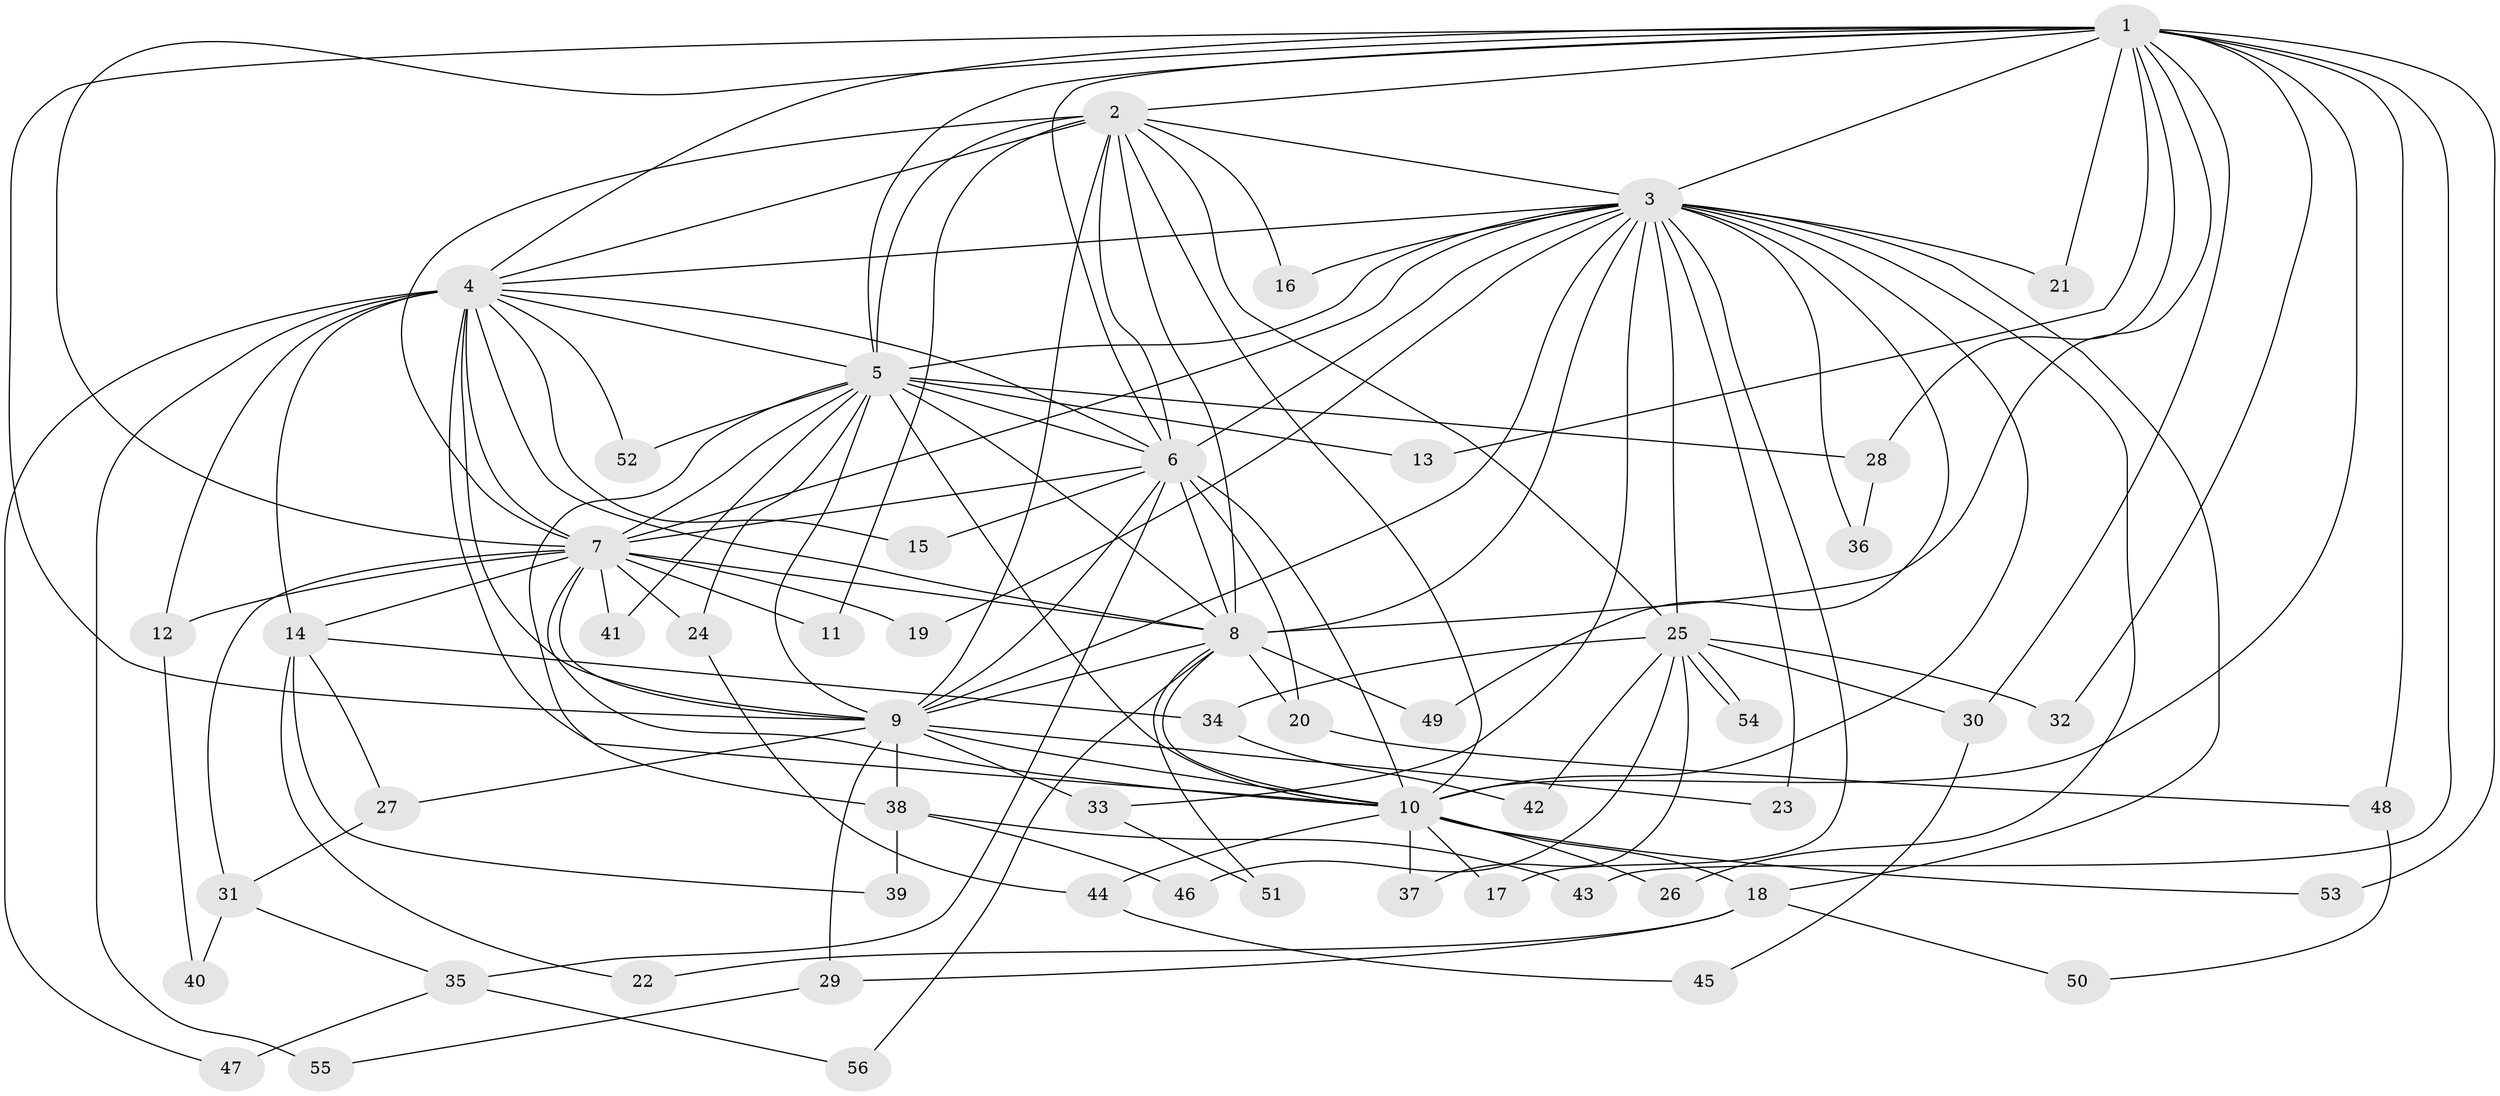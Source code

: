 // Generated by graph-tools (version 1.1) at 2025/34/03/09/25 02:34:46]
// undirected, 56 vertices, 137 edges
graph export_dot {
graph [start="1"]
  node [color=gray90,style=filled];
  1;
  2;
  3;
  4;
  5;
  6;
  7;
  8;
  9;
  10;
  11;
  12;
  13;
  14;
  15;
  16;
  17;
  18;
  19;
  20;
  21;
  22;
  23;
  24;
  25;
  26;
  27;
  28;
  29;
  30;
  31;
  32;
  33;
  34;
  35;
  36;
  37;
  38;
  39;
  40;
  41;
  42;
  43;
  44;
  45;
  46;
  47;
  48;
  49;
  50;
  51;
  52;
  53;
  54;
  55;
  56;
  1 -- 2;
  1 -- 3;
  1 -- 4;
  1 -- 5;
  1 -- 6;
  1 -- 7;
  1 -- 8;
  1 -- 9;
  1 -- 10;
  1 -- 13;
  1 -- 21;
  1 -- 28;
  1 -- 30;
  1 -- 32;
  1 -- 43;
  1 -- 48;
  1 -- 53;
  2 -- 3;
  2 -- 4;
  2 -- 5;
  2 -- 6;
  2 -- 7;
  2 -- 8;
  2 -- 9;
  2 -- 10;
  2 -- 11;
  2 -- 16;
  2 -- 25;
  3 -- 4;
  3 -- 5;
  3 -- 6;
  3 -- 7;
  3 -- 8;
  3 -- 9;
  3 -- 10;
  3 -- 16;
  3 -- 17;
  3 -- 18;
  3 -- 19;
  3 -- 21;
  3 -- 23;
  3 -- 25;
  3 -- 26;
  3 -- 33;
  3 -- 36;
  3 -- 49;
  4 -- 5;
  4 -- 6;
  4 -- 7;
  4 -- 8;
  4 -- 9;
  4 -- 10;
  4 -- 12;
  4 -- 14;
  4 -- 15;
  4 -- 47;
  4 -- 52;
  4 -- 55;
  5 -- 6;
  5 -- 7;
  5 -- 8;
  5 -- 9;
  5 -- 10;
  5 -- 13;
  5 -- 24;
  5 -- 28;
  5 -- 38;
  5 -- 41;
  5 -- 52;
  6 -- 7;
  6 -- 8;
  6 -- 9;
  6 -- 10;
  6 -- 15;
  6 -- 20;
  6 -- 35;
  7 -- 8;
  7 -- 9;
  7 -- 10;
  7 -- 11;
  7 -- 12;
  7 -- 14;
  7 -- 19;
  7 -- 24;
  7 -- 31;
  7 -- 41;
  8 -- 9;
  8 -- 10;
  8 -- 20;
  8 -- 49;
  8 -- 51;
  8 -- 56;
  9 -- 10;
  9 -- 23;
  9 -- 27;
  9 -- 29;
  9 -- 33;
  9 -- 38;
  10 -- 17;
  10 -- 18;
  10 -- 26;
  10 -- 37;
  10 -- 44;
  10 -- 53;
  12 -- 40;
  14 -- 22;
  14 -- 27;
  14 -- 34;
  14 -- 39;
  18 -- 22;
  18 -- 29;
  18 -- 50;
  20 -- 48;
  24 -- 44;
  25 -- 30;
  25 -- 32;
  25 -- 34;
  25 -- 37;
  25 -- 42;
  25 -- 46;
  25 -- 54;
  25 -- 54;
  27 -- 31;
  28 -- 36;
  29 -- 55;
  30 -- 45;
  31 -- 35;
  31 -- 40;
  33 -- 51;
  34 -- 42;
  35 -- 47;
  35 -- 56;
  38 -- 39;
  38 -- 43;
  38 -- 46;
  44 -- 45;
  48 -- 50;
}
